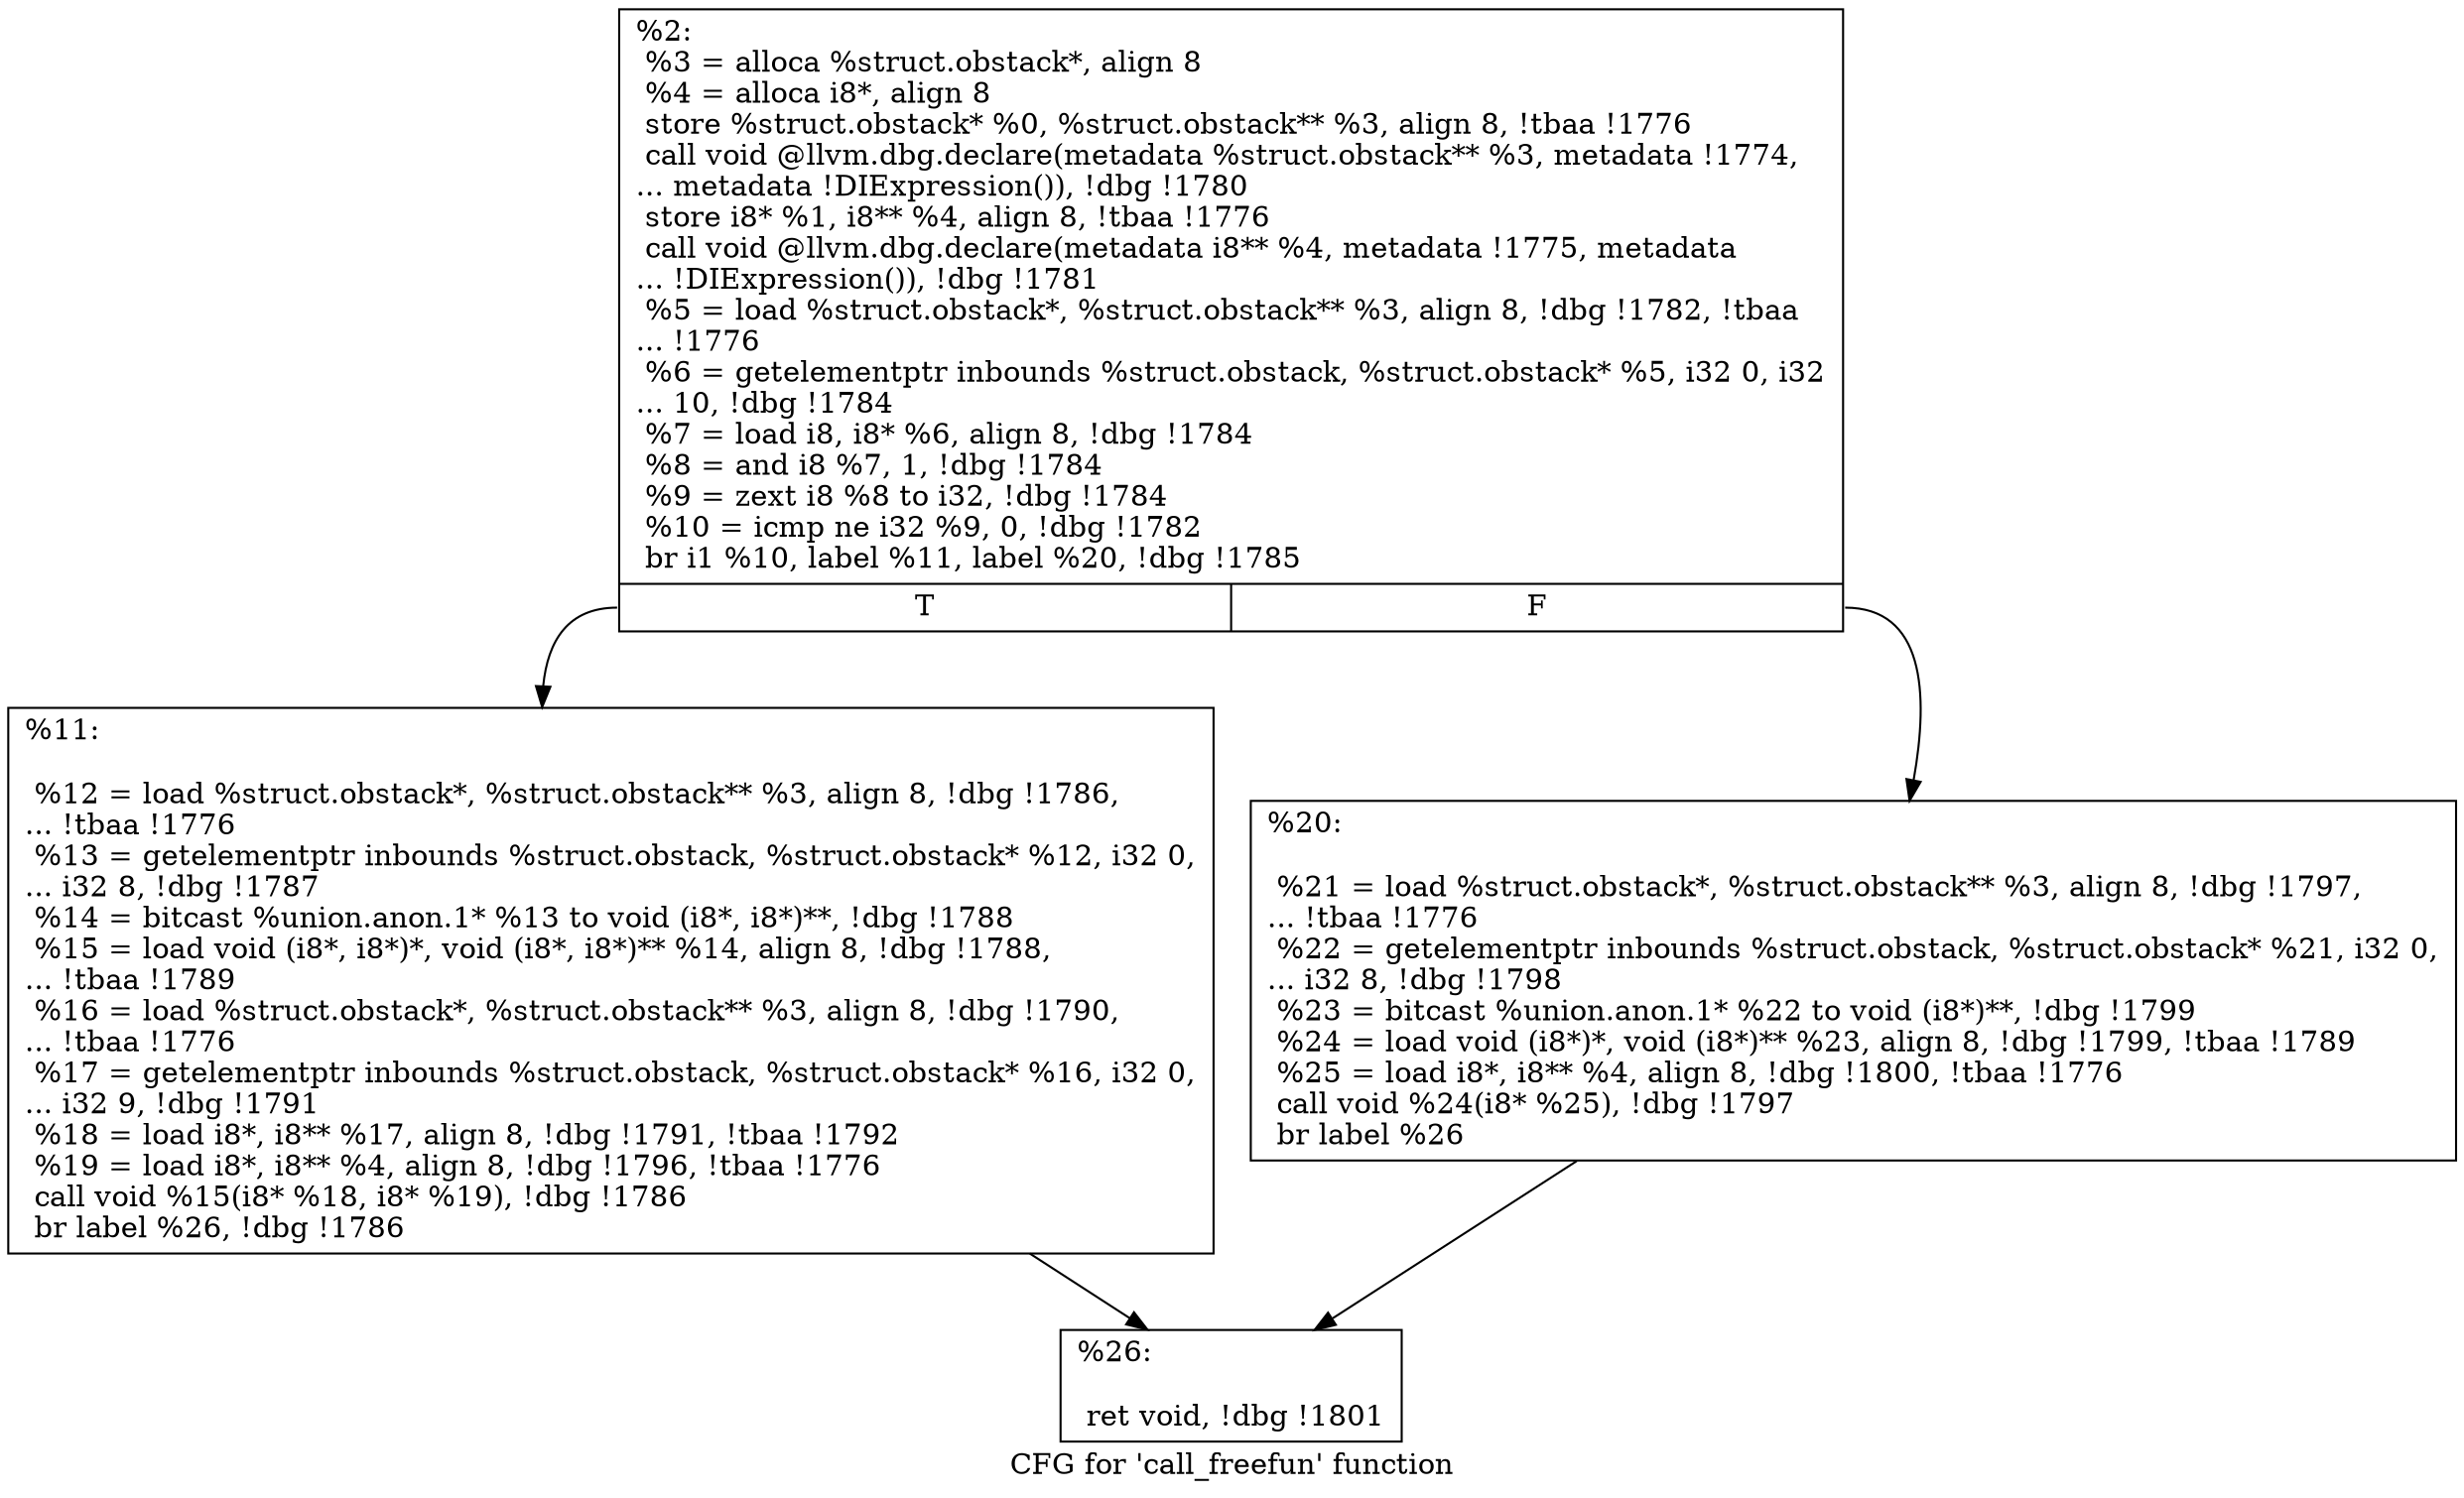 digraph "CFG for 'call_freefun' function" {
	label="CFG for 'call_freefun' function";

	Node0x233e0a0 [shape=record,label="{%2:\l  %3 = alloca %struct.obstack*, align 8\l  %4 = alloca i8*, align 8\l  store %struct.obstack* %0, %struct.obstack** %3, align 8, !tbaa !1776\l  call void @llvm.dbg.declare(metadata %struct.obstack** %3, metadata !1774,\l... metadata !DIExpression()), !dbg !1780\l  store i8* %1, i8** %4, align 8, !tbaa !1776\l  call void @llvm.dbg.declare(metadata i8** %4, metadata !1775, metadata\l... !DIExpression()), !dbg !1781\l  %5 = load %struct.obstack*, %struct.obstack** %3, align 8, !dbg !1782, !tbaa\l... !1776\l  %6 = getelementptr inbounds %struct.obstack, %struct.obstack* %5, i32 0, i32\l... 10, !dbg !1784\l  %7 = load i8, i8* %6, align 8, !dbg !1784\l  %8 = and i8 %7, 1, !dbg !1784\l  %9 = zext i8 %8 to i32, !dbg !1784\l  %10 = icmp ne i32 %9, 0, !dbg !1782\l  br i1 %10, label %11, label %20, !dbg !1785\l|{<s0>T|<s1>F}}"];
	Node0x233e0a0:s0 -> Node0x2346b50;
	Node0x233e0a0:s1 -> Node0x2346ba0;
	Node0x2346b50 [shape=record,label="{%11:\l\l  %12 = load %struct.obstack*, %struct.obstack** %3, align 8, !dbg !1786,\l... !tbaa !1776\l  %13 = getelementptr inbounds %struct.obstack, %struct.obstack* %12, i32 0,\l... i32 8, !dbg !1787\l  %14 = bitcast %union.anon.1* %13 to void (i8*, i8*)**, !dbg !1788\l  %15 = load void (i8*, i8*)*, void (i8*, i8*)** %14, align 8, !dbg !1788,\l... !tbaa !1789\l  %16 = load %struct.obstack*, %struct.obstack** %3, align 8, !dbg !1790,\l... !tbaa !1776\l  %17 = getelementptr inbounds %struct.obstack, %struct.obstack* %16, i32 0,\l... i32 9, !dbg !1791\l  %18 = load i8*, i8** %17, align 8, !dbg !1791, !tbaa !1792\l  %19 = load i8*, i8** %4, align 8, !dbg !1796, !tbaa !1776\l  call void %15(i8* %18, i8* %19), !dbg !1786\l  br label %26, !dbg !1786\l}"];
	Node0x2346b50 -> Node0x2346bf0;
	Node0x2346ba0 [shape=record,label="{%20:\l\l  %21 = load %struct.obstack*, %struct.obstack** %3, align 8, !dbg !1797,\l... !tbaa !1776\l  %22 = getelementptr inbounds %struct.obstack, %struct.obstack* %21, i32 0,\l... i32 8, !dbg !1798\l  %23 = bitcast %union.anon.1* %22 to void (i8*)**, !dbg !1799\l  %24 = load void (i8*)*, void (i8*)** %23, align 8, !dbg !1799, !tbaa !1789\l  %25 = load i8*, i8** %4, align 8, !dbg !1800, !tbaa !1776\l  call void %24(i8* %25), !dbg !1797\l  br label %26\l}"];
	Node0x2346ba0 -> Node0x2346bf0;
	Node0x2346bf0 [shape=record,label="{%26:\l\l  ret void, !dbg !1801\l}"];
}
